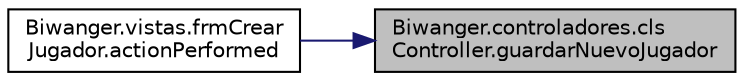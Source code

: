 digraph "Biwanger.controladores.clsController.guardarNuevoJugador"
{
 // LATEX_PDF_SIZE
  edge [fontname="Helvetica",fontsize="10",labelfontname="Helvetica",labelfontsize="10"];
  node [fontname="Helvetica",fontsize="10",shape=record];
  rankdir="RL";
  Node1 [label="Biwanger.controladores.cls\lController.guardarNuevoJugador",height=0.2,width=0.4,color="black", fillcolor="grey75", style="filled", fontcolor="black",tooltip=" "];
  Node1 -> Node2 [dir="back",color="midnightblue",fontsize="10",style="solid",fontname="Helvetica"];
  Node2 [label="Biwanger.vistas.frmCrear\lJugador.actionPerformed",height=0.2,width=0.4,color="black", fillcolor="white", style="filled",URL="$class_biwanger_1_1vistas_1_1frm_crear_jugador.html#a36d4f058ab4b0a242eb43bf14110d085",tooltip=" "];
}

